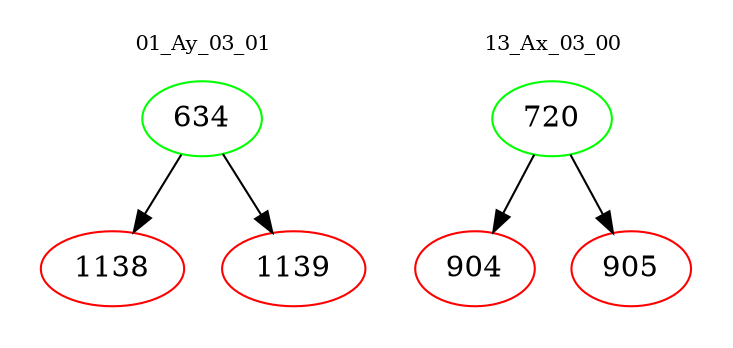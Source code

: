 digraph{
subgraph cluster_0 {
color = white
label = "01_Ay_03_01";
fontsize=10;
T0_634 [label="634", color="green"]
T0_634 -> T0_1138 [color="black"]
T0_1138 [label="1138", color="red"]
T0_634 -> T0_1139 [color="black"]
T0_1139 [label="1139", color="red"]
}
subgraph cluster_1 {
color = white
label = "13_Ax_03_00";
fontsize=10;
T1_720 [label="720", color="green"]
T1_720 -> T1_904 [color="black"]
T1_904 [label="904", color="red"]
T1_720 -> T1_905 [color="black"]
T1_905 [label="905", color="red"]
}
}
